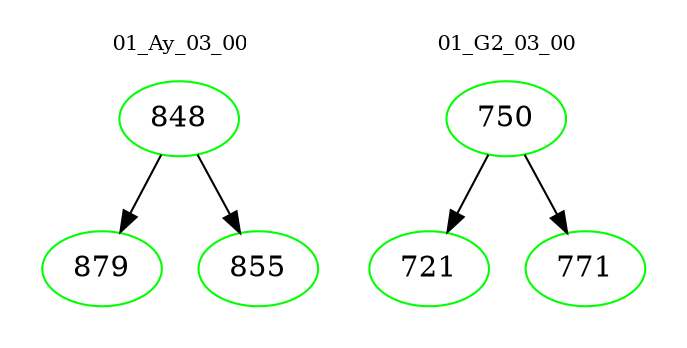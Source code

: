 digraph{
subgraph cluster_0 {
color = white
label = "01_Ay_03_00";
fontsize=10;
T0_848 [label="848", color="green"]
T0_848 -> T0_879 [color="black"]
T0_879 [label="879", color="green"]
T0_848 -> T0_855 [color="black"]
T0_855 [label="855", color="green"]
}
subgraph cluster_1 {
color = white
label = "01_G2_03_00";
fontsize=10;
T1_750 [label="750", color="green"]
T1_750 -> T1_721 [color="black"]
T1_721 [label="721", color="green"]
T1_750 -> T1_771 [color="black"]
T1_771 [label="771", color="green"]
}
}

